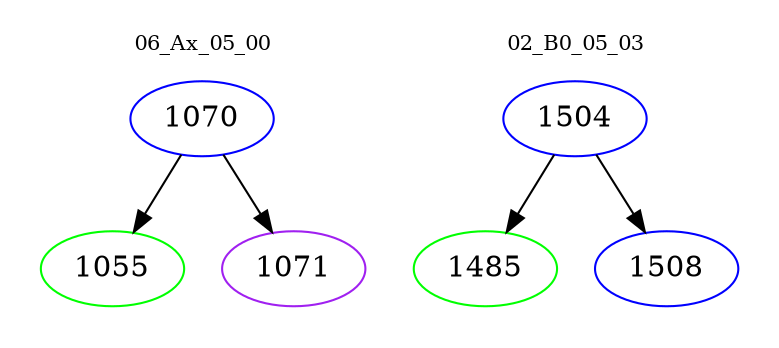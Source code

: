 digraph{
subgraph cluster_0 {
color = white
label = "06_Ax_05_00";
fontsize=10;
T0_1070 [label="1070", color="blue"]
T0_1070 -> T0_1055 [color="black"]
T0_1055 [label="1055", color="green"]
T0_1070 -> T0_1071 [color="black"]
T0_1071 [label="1071", color="purple"]
}
subgraph cluster_1 {
color = white
label = "02_B0_05_03";
fontsize=10;
T1_1504 [label="1504", color="blue"]
T1_1504 -> T1_1485 [color="black"]
T1_1485 [label="1485", color="green"]
T1_1504 -> T1_1508 [color="black"]
T1_1508 [label="1508", color="blue"]
}
}
